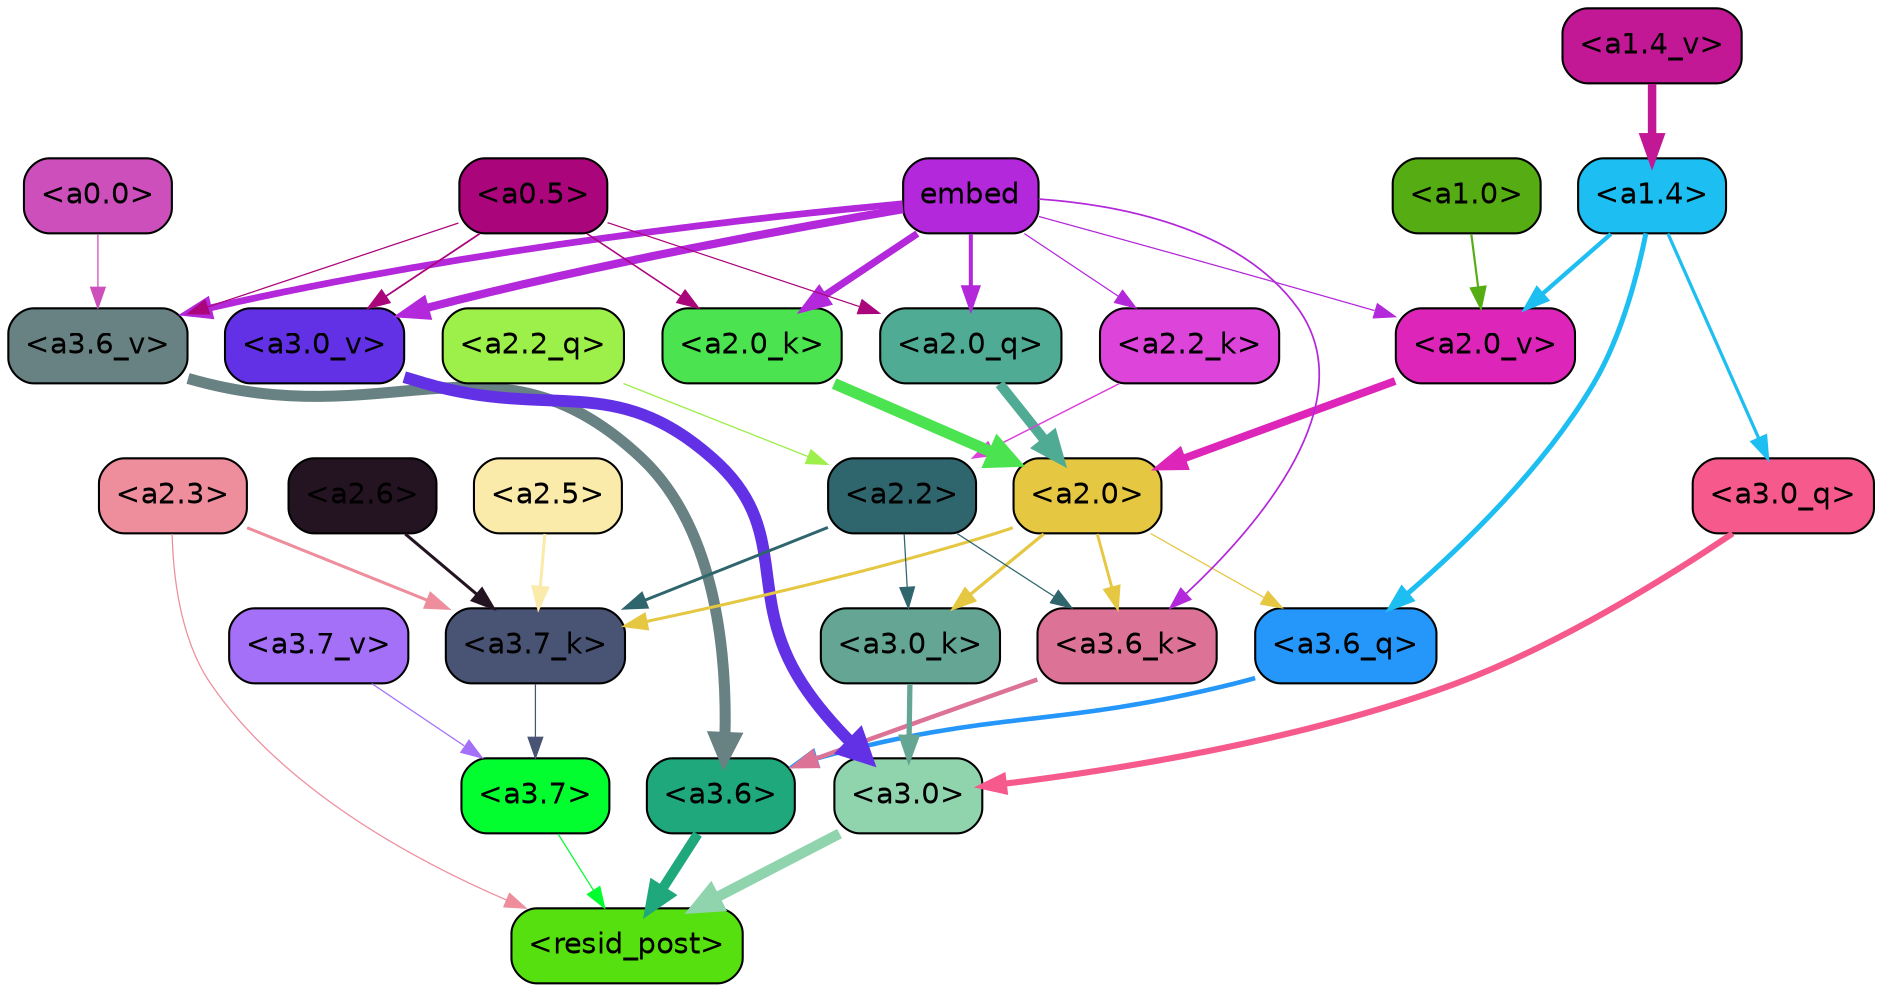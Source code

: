 strict digraph "" {
	graph [bgcolor=transparent,
		layout=dot,
		overlap=false,
		splines=true
	];
	"<a3.7>"	[color=black,
		fillcolor="#03fe30",
		fontname=Helvetica,
		shape=box,
		style="filled, rounded"];
	"<resid_post>"	[color=black,
		fillcolor="#57e010",
		fontname=Helvetica,
		shape=box,
		style="filled, rounded"];
	"<a3.7>" -> "<resid_post>"	[color="#03fe30",
		penwidth=0.6];
	"<a3.6>"	[color=black,
		fillcolor="#1fa87b",
		fontname=Helvetica,
		shape=box,
		style="filled, rounded"];
	"<a3.6>" -> "<resid_post>"	[color="#1fa87b",
		penwidth=4.749041676521301];
	"<a3.0>"	[color=black,
		fillcolor="#90d4ae",
		fontname=Helvetica,
		shape=box,
		style="filled, rounded"];
	"<a3.0>" -> "<resid_post>"	[color="#90d4ae",
		penwidth=5.004215121269226];
	"<a2.3>"	[color=black,
		fillcolor="#ee8e9d",
		fontname=Helvetica,
		shape=box,
		style="filled, rounded"];
	"<a2.3>" -> "<resid_post>"	[color="#ee8e9d",
		penwidth=0.6];
	"<a3.7_k>"	[color=black,
		fillcolor="#495374",
		fontname=Helvetica,
		shape=box,
		style="filled, rounded"];
	"<a2.3>" -> "<a3.7_k>"	[color="#ee8e9d",
		penwidth=1.4559586644172668];
	"<a3.6_q>"	[color=black,
		fillcolor="#2596fa",
		fontname=Helvetica,
		shape=box,
		style="filled, rounded"];
	"<a3.6_q>" -> "<a3.6>"	[color="#2596fa",
		penwidth=2.199681341648102];
	"<a3.0_q>"	[color=black,
		fillcolor="#f65a8d",
		fontname=Helvetica,
		shape=box,
		style="filled, rounded"];
	"<a3.0_q>" -> "<a3.0>"	[color="#f65a8d",
		penwidth=2.9459195733070374];
	"<a3.7_k>" -> "<a3.7>"	[color="#495374",
		penwidth=0.6];
	"<a3.6_k>"	[color=black,
		fillcolor="#dc7396",
		fontname=Helvetica,
		shape=box,
		style="filled, rounded"];
	"<a3.6_k>" -> "<a3.6>"	[color="#dc7396",
		penwidth=2.13908451795578];
	"<a3.0_k>"	[color=black,
		fillcolor="#64a693",
		fontname=Helvetica,
		shape=box,
		style="filled, rounded"];
	"<a3.0_k>" -> "<a3.0>"	[color="#64a693",
		penwidth=2.520303964614868];
	"<a3.7_v>"	[color=black,
		fillcolor="#a470f7",
		fontname=Helvetica,
		shape=box,
		style="filled, rounded"];
	"<a3.7_v>" -> "<a3.7>"	[color="#a470f7",
		penwidth=0.6];
	"<a3.6_v>"	[color=black,
		fillcolor="#688182",
		fontname=Helvetica,
		shape=box,
		style="filled, rounded"];
	"<a3.6_v>" -> "<a3.6>"	[color="#688182",
		penwidth=5.297133803367615];
	"<a3.0_v>"	[color=black,
		fillcolor="#6331e5",
		fontname=Helvetica,
		shape=box,
		style="filled, rounded"];
	"<a3.0_v>" -> "<a3.0>"	[color="#6331e5",
		penwidth=5.680712580680847];
	"<a2.0>"	[color=black,
		fillcolor="#e5c742",
		fontname=Helvetica,
		shape=box,
		style="filled, rounded"];
	"<a2.0>" -> "<a3.6_q>"	[color="#e5c742",
		penwidth=0.6];
	"<a2.0>" -> "<a3.7_k>"	[color="#e5c742",
		penwidth=1.4582423567771912];
	"<a2.0>" -> "<a3.6_k>"	[color="#e5c742",
		penwidth=1.3792681694030762];
	"<a2.0>" -> "<a3.0_k>"	[color="#e5c742",
		penwidth=1.5433646440505981];
	"<a1.4>"	[color=black,
		fillcolor="#1dbef1",
		fontname=Helvetica,
		shape=box,
		style="filled, rounded"];
	"<a1.4>" -> "<a3.6_q>"	[color="#1dbef1",
		penwidth=2.407962203025818];
	"<a1.4>" -> "<a3.0_q>"	[color="#1dbef1",
		penwidth=1.5490156412124634];
	"<a2.0_v>"	[color=black,
		fillcolor="#dd25b9",
		fontname=Helvetica,
		shape=box,
		style="filled, rounded"];
	"<a1.4>" -> "<a2.0_v>"	[color="#1dbef1",
		penwidth=2.058677911758423];
	"<a2.6>"	[color=black,
		fillcolor="#241422",
		fontname=Helvetica,
		shape=box,
		style="filled, rounded"];
	"<a2.6>" -> "<a3.7_k>"	[color="#241422",
		penwidth=1.468173325061798];
	"<a2.5>"	[color=black,
		fillcolor="#faebaa",
		fontname=Helvetica,
		shape=box,
		style="filled, rounded"];
	"<a2.5>" -> "<a3.7_k>"	[color="#faebaa",
		penwidth=1.457568109035492];
	"<a2.2>"	[color=black,
		fillcolor="#2f656d",
		fontname=Helvetica,
		shape=box,
		style="filled, rounded"];
	"<a2.2>" -> "<a3.7_k>"	[color="#2f656d",
		penwidth=1.4199435114860535];
	"<a2.2>" -> "<a3.6_k>"	[color="#2f656d",
		penwidth=0.6];
	"<a2.2>" -> "<a3.0_k>"	[color="#2f656d",
		penwidth=0.6];
	embed	[color=black,
		fillcolor="#b328da",
		fontname=Helvetica,
		shape=box,
		style="filled, rounded"];
	embed -> "<a3.6_k>"	[color="#b328da",
		penwidth=0.8273519277572632];
	embed -> "<a3.6_v>"	[color="#b328da",
		penwidth=3.2414157912135124];
	embed -> "<a3.0_v>"	[color="#b328da",
		penwidth=3.929257571697235];
	"<a2.0_q>"	[color=black,
		fillcolor="#50ab95",
		fontname=Helvetica,
		shape=box,
		style="filled, rounded"];
	embed -> "<a2.0_q>"	[color="#b328da",
		penwidth=1.9435837268829346];
	"<a2.2_k>"	[color=black,
		fillcolor="#dc44da",
		fontname=Helvetica,
		shape=box,
		style="filled, rounded"];
	embed -> "<a2.2_k>"	[color="#b328da",
		penwidth=0.6];
	"<a2.0_k>"	[color=black,
		fillcolor="#4be450",
		fontname=Helvetica,
		shape=box,
		style="filled, rounded"];
	embed -> "<a2.0_k>"	[color="#b328da",
		penwidth=3.4579111337661743];
	embed -> "<a2.0_v>"	[color="#b328da",
		penwidth=0.6];
	"<a0.5>"	[color=black,
		fillcolor="#aa057b",
		fontname=Helvetica,
		shape=box,
		style="filled, rounded"];
	"<a0.5>" -> "<a3.6_v>"	[color="#aa057b",
		penwidth=0.6];
	"<a0.5>" -> "<a3.0_v>"	[color="#aa057b",
		penwidth=0.8535017371177673];
	"<a0.5>" -> "<a2.0_q>"	[color="#aa057b",
		penwidth=0.6];
	"<a0.5>" -> "<a2.0_k>"	[color="#aa057b",
		penwidth=0.7646331787109375];
	"<a0.0>"	[color=black,
		fillcolor="#cc4fbb",
		fontname=Helvetica,
		shape=box,
		style="filled, rounded"];
	"<a0.0>" -> "<a3.6_v>"	[color="#cc4fbb",
		penwidth=0.6];
	"<a2.2_q>"	[color=black,
		fillcolor="#9def49",
		fontname=Helvetica,
		shape=box,
		style="filled, rounded"];
	"<a2.2_q>" -> "<a2.2>"	[color="#9def49",
		penwidth=0.6301735639572144];
	"<a2.0_q>" -> "<a2.0>"	[color="#50ab95",
		penwidth=4.832814455032349];
	"<a2.2_k>" -> "<a2.2>"	[color="#dc44da",
		penwidth=0.7200896441936493];
	"<a2.0_k>" -> "<a2.0>"	[color="#4be450",
		penwidth=5.423068851232529];
	"<a2.0_v>" -> "<a2.0>"	[color="#dd25b9",
		penwidth=3.7890332341194153];
	"<a1.0>"	[color=black,
		fillcolor="#55ad13",
		fontname=Helvetica,
		shape=box,
		style="filled, rounded"];
	"<a1.0>" -> "<a2.0_v>"	[color="#55ad13",
		penwidth=1.041085124015808];
	"<a1.4_v>"	[color=black,
		fillcolor="#c31896",
		fontname=Helvetica,
		shape=box,
		style="filled, rounded"];
	"<a1.4_v>" -> "<a1.4>"	[color="#c31896",
		penwidth=4.065267086029053];
}
